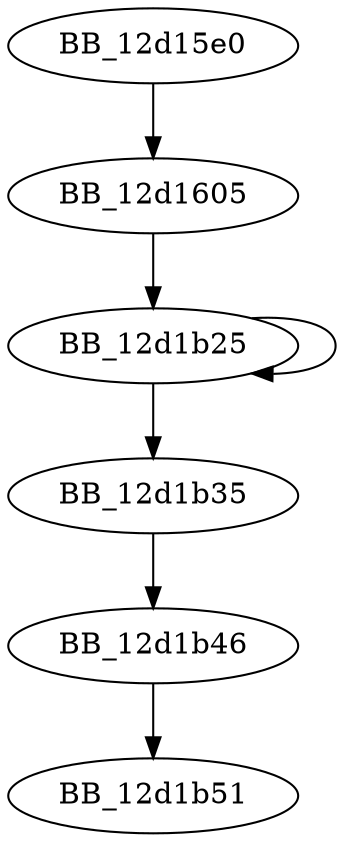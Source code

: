 DiGraph sub_12D15E0{
BB_12d15e0->BB_12d1605
BB_12d1605->BB_12d1b25
BB_12d1b25->BB_12d1b25
BB_12d1b25->BB_12d1b35
BB_12d1b35->BB_12d1b46
BB_12d1b46->BB_12d1b51
}
